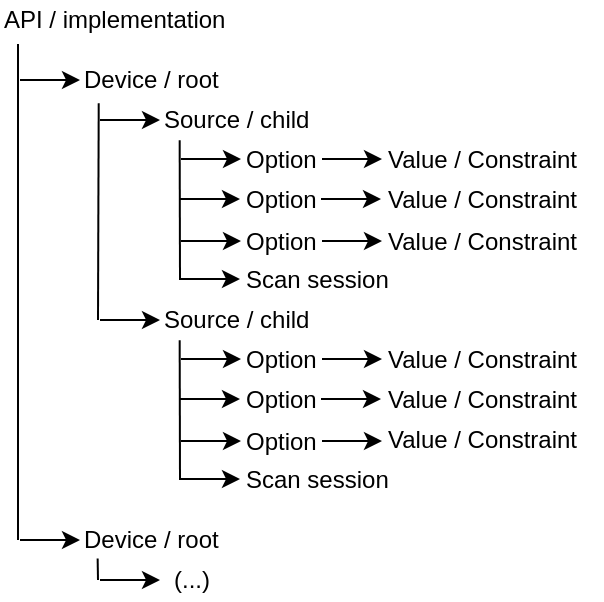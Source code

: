 <mxfile version="10.6.6" type="device"><diagram id="f0vwx-4kbCk1Pi6yzOz0" name="Page-1"><mxGraphModel dx="664" dy="447" grid="1" gridSize="10" guides="1" tooltips="1" connect="1" arrows="1" fold="1" page="1" pageScale="1" pageWidth="827" pageHeight="1169" math="0" shadow="0"><root><mxCell id="0"/><mxCell id="1" parent="0"/><mxCell id="w9GDrAM0QWK5YPHAI0nM-1" value="API / implementation" style="text;html=1;strokeColor=none;fillColor=none;align=left;verticalAlign=middle;whiteSpace=wrap;rounded=0;" vertex="1" parent="1"><mxGeometry x="80" y="20" width="150" height="20" as="geometry"/></mxCell><mxCell id="w9GDrAM0QWK5YPHAI0nM-2" value="" style="endArrow=none;html=1;" edge="1" parent="1"><mxGeometry width="50" height="50" relative="1" as="geometry"><mxPoint x="89" y="290" as="sourcePoint"/><mxPoint x="89" y="42" as="targetPoint"/></mxGeometry></mxCell><mxCell id="w9GDrAM0QWK5YPHAI0nM-3" value="" style="endArrow=classic;html=1;" edge="1" parent="1" target="w9GDrAM0QWK5YPHAI0nM-4"><mxGeometry width="50" height="50" relative="1" as="geometry"><mxPoint x="90" y="60" as="sourcePoint"/><mxPoint x="120" y="60" as="targetPoint"/></mxGeometry></mxCell><mxCell id="w9GDrAM0QWK5YPHAI0nM-4" value="Device / root" style="text;html=1;strokeColor=none;fillColor=none;align=left;verticalAlign=middle;whiteSpace=wrap;rounded=0;" vertex="1" parent="1"><mxGeometry x="120" y="50" width="90" height="20" as="geometry"/></mxCell><mxCell id="w9GDrAM0QWK5YPHAI0nM-5" value="" style="endArrow=none;html=1;entryX=0.104;entryY=1.079;entryDx=0;entryDy=0;entryPerimeter=0;" edge="1" parent="1" target="w9GDrAM0QWK5YPHAI0nM-4"><mxGeometry width="50" height="50" relative="1" as="geometry"><mxPoint x="129" y="180" as="sourcePoint"/><mxPoint x="70" y="310" as="targetPoint"/></mxGeometry></mxCell><mxCell id="w9GDrAM0QWK5YPHAI0nM-6" value="" style="endArrow=classic;html=1;" edge="1" parent="1"><mxGeometry width="50" height="50" relative="1" as="geometry"><mxPoint x="130" y="80" as="sourcePoint"/><mxPoint x="160" y="80" as="targetPoint"/></mxGeometry></mxCell><mxCell id="w9GDrAM0QWK5YPHAI0nM-7" value="Source / child" style="text;html=1;strokeColor=none;fillColor=none;align=left;verticalAlign=middle;whiteSpace=wrap;rounded=0;" vertex="1" parent="1"><mxGeometry x="160" y="70" width="90" height="20" as="geometry"/></mxCell><mxCell id="w9GDrAM0QWK5YPHAI0nM-10" value="" style="endArrow=none;html=1;entryX=0.104;entryY=1.079;entryDx=0;entryDy=0;entryPerimeter=0;" edge="1" parent="1"><mxGeometry width="50" height="50" relative="1" as="geometry"><mxPoint x="170" y="160" as="sourcePoint"/><mxPoint x="169.833" y="90.071" as="targetPoint"/></mxGeometry></mxCell><mxCell id="w9GDrAM0QWK5YPHAI0nM-11" value="" style="endArrow=classic;html=1;" edge="1" parent="1"><mxGeometry width="50" height="50" relative="1" as="geometry"><mxPoint x="170.5" y="99.5" as="sourcePoint"/><mxPoint x="200.5" y="99.5" as="targetPoint"/></mxGeometry></mxCell><mxCell id="w9GDrAM0QWK5YPHAI0nM-12" value="Option" style="text;html=1;strokeColor=none;fillColor=none;align=left;verticalAlign=middle;whiteSpace=wrap;rounded=0;" vertex="1" parent="1"><mxGeometry x="201" y="90" width="40" height="20" as="geometry"/></mxCell><mxCell id="w9GDrAM0QWK5YPHAI0nM-13" value="" style="endArrow=classic;html=1;" edge="1" parent="1"><mxGeometry width="50" height="50" relative="1" as="geometry"><mxPoint x="241" y="99.5" as="sourcePoint"/><mxPoint x="271" y="99.5" as="targetPoint"/></mxGeometry></mxCell><mxCell id="w9GDrAM0QWK5YPHAI0nM-14" value="Value / Constraint" style="text;html=1;strokeColor=none;fillColor=none;align=left;verticalAlign=middle;whiteSpace=wrap;rounded=0;" vertex="1" parent="1"><mxGeometry x="272" y="90" width="109" height="20" as="geometry"/></mxCell><mxCell id="w9GDrAM0QWK5YPHAI0nM-15" value="" style="endArrow=classic;html=1;" edge="1" parent="1"><mxGeometry width="50" height="50" relative="1" as="geometry"><mxPoint x="170" y="119.5" as="sourcePoint"/><mxPoint x="200" y="119.5" as="targetPoint"/></mxGeometry></mxCell><mxCell id="w9GDrAM0QWK5YPHAI0nM-16" value="Option" style="text;html=1;strokeColor=none;fillColor=none;align=left;verticalAlign=middle;whiteSpace=wrap;rounded=0;" vertex="1" parent="1"><mxGeometry x="200.5" y="110" width="40" height="20" as="geometry"/></mxCell><mxCell id="w9GDrAM0QWK5YPHAI0nM-17" value="" style="endArrow=classic;html=1;" edge="1" parent="1"><mxGeometry width="50" height="50" relative="1" as="geometry"><mxPoint x="240.5" y="119.5" as="sourcePoint"/><mxPoint x="270.5" y="119.5" as="targetPoint"/></mxGeometry></mxCell><mxCell id="w9GDrAM0QWK5YPHAI0nM-19" value="" style="endArrow=classic;html=1;" edge="1" parent="1"><mxGeometry width="50" height="50" relative="1" as="geometry"><mxPoint x="170.5" y="140.5" as="sourcePoint"/><mxPoint x="200.5" y="140.5" as="targetPoint"/></mxGeometry></mxCell><mxCell id="w9GDrAM0QWK5YPHAI0nM-20" value="Option" style="text;html=1;strokeColor=none;fillColor=none;align=left;verticalAlign=middle;whiteSpace=wrap;rounded=0;" vertex="1" parent="1"><mxGeometry x="201" y="131" width="40" height="20" as="geometry"/></mxCell><mxCell id="w9GDrAM0QWK5YPHAI0nM-21" value="" style="endArrow=classic;html=1;" edge="1" parent="1"><mxGeometry width="50" height="50" relative="1" as="geometry"><mxPoint x="241" y="140.5" as="sourcePoint"/><mxPoint x="271" y="140.5" as="targetPoint"/></mxGeometry></mxCell><mxCell id="w9GDrAM0QWK5YPHAI0nM-23" value="" style="endArrow=classic;html=1;" edge="1" parent="1"><mxGeometry width="50" height="50" relative="1" as="geometry"><mxPoint x="170" y="159.5" as="sourcePoint"/><mxPoint x="200" y="159.5" as="targetPoint"/></mxGeometry></mxCell><mxCell id="w9GDrAM0QWK5YPHAI0nM-24" value="Scan session" style="text;html=1;strokeColor=none;fillColor=none;align=left;verticalAlign=middle;whiteSpace=wrap;rounded=0;" vertex="1" parent="1"><mxGeometry x="201" y="150" width="89" height="20" as="geometry"/></mxCell><mxCell id="w9GDrAM0QWK5YPHAI0nM-27" value="" style="endArrow=classic;html=1;" edge="1" parent="1"><mxGeometry width="50" height="50" relative="1" as="geometry"><mxPoint x="130" y="180" as="sourcePoint"/><mxPoint x="160" y="180" as="targetPoint"/></mxGeometry></mxCell><mxCell id="w9GDrAM0QWK5YPHAI0nM-28" value="Source / child" style="text;html=1;strokeColor=none;fillColor=none;align=left;verticalAlign=middle;whiteSpace=wrap;rounded=0;" vertex="1" parent="1"><mxGeometry x="160" y="170" width="90" height="20" as="geometry"/></mxCell><mxCell id="w9GDrAM0QWK5YPHAI0nM-29" value="" style="endArrow=none;html=1;entryX=0.104;entryY=1.079;entryDx=0;entryDy=0;entryPerimeter=0;" edge="1" parent="1"><mxGeometry width="50" height="50" relative="1" as="geometry"><mxPoint x="170" y="260" as="sourcePoint"/><mxPoint x="169.833" y="190.071" as="targetPoint"/></mxGeometry></mxCell><mxCell id="w9GDrAM0QWK5YPHAI0nM-30" value="" style="endArrow=classic;html=1;" edge="1" parent="1"><mxGeometry width="50" height="50" relative="1" as="geometry"><mxPoint x="170.5" y="199.5" as="sourcePoint"/><mxPoint x="200.5" y="199.5" as="targetPoint"/></mxGeometry></mxCell><mxCell id="w9GDrAM0QWK5YPHAI0nM-31" value="Option" style="text;html=1;strokeColor=none;fillColor=none;align=left;verticalAlign=middle;whiteSpace=wrap;rounded=0;" vertex="1" parent="1"><mxGeometry x="201" y="190" width="40" height="20" as="geometry"/></mxCell><mxCell id="w9GDrAM0QWK5YPHAI0nM-32" value="" style="endArrow=classic;html=1;" edge="1" parent="1"><mxGeometry width="50" height="50" relative="1" as="geometry"><mxPoint x="241" y="199.5" as="sourcePoint"/><mxPoint x="271" y="199.5" as="targetPoint"/></mxGeometry></mxCell><mxCell id="w9GDrAM0QWK5YPHAI0nM-34" value="" style="endArrow=classic;html=1;" edge="1" parent="1"><mxGeometry width="50" height="50" relative="1" as="geometry"><mxPoint x="170" y="219.5" as="sourcePoint"/><mxPoint x="200" y="219.5" as="targetPoint"/></mxGeometry></mxCell><mxCell id="w9GDrAM0QWK5YPHAI0nM-35" value="Option" style="text;html=1;strokeColor=none;fillColor=none;align=left;verticalAlign=middle;whiteSpace=wrap;rounded=0;" vertex="1" parent="1"><mxGeometry x="200.5" y="210" width="40" height="20" as="geometry"/></mxCell><mxCell id="w9GDrAM0QWK5YPHAI0nM-36" value="" style="endArrow=classic;html=1;" edge="1" parent="1"><mxGeometry width="50" height="50" relative="1" as="geometry"><mxPoint x="240.5" y="219.5" as="sourcePoint"/><mxPoint x="270.5" y="219.5" as="targetPoint"/></mxGeometry></mxCell><mxCell id="w9GDrAM0QWK5YPHAI0nM-38" value="" style="endArrow=classic;html=1;" edge="1" parent="1"><mxGeometry width="50" height="50" relative="1" as="geometry"><mxPoint x="170.5" y="240.5" as="sourcePoint"/><mxPoint x="200.5" y="240.5" as="targetPoint"/></mxGeometry></mxCell><mxCell id="w9GDrAM0QWK5YPHAI0nM-39" value="Option" style="text;html=1;strokeColor=none;fillColor=none;align=left;verticalAlign=middle;whiteSpace=wrap;rounded=0;" vertex="1" parent="1"><mxGeometry x="201" y="231" width="40" height="20" as="geometry"/></mxCell><mxCell id="w9GDrAM0QWK5YPHAI0nM-40" value="" style="endArrow=classic;html=1;" edge="1" parent="1"><mxGeometry width="50" height="50" relative="1" as="geometry"><mxPoint x="241" y="240.5" as="sourcePoint"/><mxPoint x="271" y="240.5" as="targetPoint"/></mxGeometry></mxCell><mxCell id="w9GDrAM0QWK5YPHAI0nM-42" value="" style="endArrow=classic;html=1;" edge="1" parent="1"><mxGeometry width="50" height="50" relative="1" as="geometry"><mxPoint x="170" y="259.5" as="sourcePoint"/><mxPoint x="200" y="259.5" as="targetPoint"/></mxGeometry></mxCell><mxCell id="w9GDrAM0QWK5YPHAI0nM-43" value="Scan session" style="text;html=1;strokeColor=none;fillColor=none;align=left;verticalAlign=middle;whiteSpace=wrap;rounded=0;" vertex="1" parent="1"><mxGeometry x="201" y="250" width="89" height="20" as="geometry"/></mxCell><mxCell id="w9GDrAM0QWK5YPHAI0nM-45" value="Value / Constraint" style="text;html=1;strokeColor=none;fillColor=none;align=left;verticalAlign=middle;whiteSpace=wrap;rounded=0;" vertex="1" parent="1"><mxGeometry x="272" y="110" width="109" height="20" as="geometry"/></mxCell><mxCell id="w9GDrAM0QWK5YPHAI0nM-46" value="Value / Constraint" style="text;html=1;strokeColor=none;fillColor=none;align=left;verticalAlign=middle;whiteSpace=wrap;rounded=0;" vertex="1" parent="1"><mxGeometry x="272" y="131" width="109" height="20" as="geometry"/></mxCell><mxCell id="w9GDrAM0QWK5YPHAI0nM-47" value="Value / Constraint" style="text;html=1;strokeColor=none;fillColor=none;align=left;verticalAlign=middle;whiteSpace=wrap;rounded=0;" vertex="1" parent="1"><mxGeometry x="272" y="190" width="109" height="20" as="geometry"/></mxCell><mxCell id="w9GDrAM0QWK5YPHAI0nM-48" value="Value / Constraint" style="text;html=1;strokeColor=none;fillColor=none;align=left;verticalAlign=middle;whiteSpace=wrap;rounded=0;" vertex="1" parent="1"><mxGeometry x="272" y="210" width="109" height="20" as="geometry"/></mxCell><mxCell id="w9GDrAM0QWK5YPHAI0nM-49" value="Value / Constraint" style="text;html=1;strokeColor=none;fillColor=none;align=left;verticalAlign=middle;whiteSpace=wrap;rounded=0;" vertex="1" parent="1"><mxGeometry x="272" y="230" width="109" height="20" as="geometry"/></mxCell><mxCell id="w9GDrAM0QWK5YPHAI0nM-51" value="" style="endArrow=classic;html=1;" edge="1" parent="1" target="w9GDrAM0QWK5YPHAI0nM-52"><mxGeometry width="50" height="50" relative="1" as="geometry"><mxPoint x="90" y="290" as="sourcePoint"/><mxPoint x="120" y="290" as="targetPoint"/></mxGeometry></mxCell><mxCell id="w9GDrAM0QWK5YPHAI0nM-52" value="Device / root" style="text;html=1;strokeColor=none;fillColor=none;align=left;verticalAlign=middle;whiteSpace=wrap;rounded=0;" vertex="1" parent="1"><mxGeometry x="120" y="280" width="90" height="20" as="geometry"/></mxCell><mxCell id="w9GDrAM0QWK5YPHAI0nM-53" value="" style="endArrow=none;html=1;entryX=0.098;entryY=0.96;entryDx=0;entryDy=0;entryPerimeter=0;" edge="1" parent="1" target="w9GDrAM0QWK5YPHAI0nM-52"><mxGeometry width="50" height="50" relative="1" as="geometry"><mxPoint x="129" y="310" as="sourcePoint"/><mxPoint x="70" y="320" as="targetPoint"/></mxGeometry></mxCell><mxCell id="w9GDrAM0QWK5YPHAI0nM-54" value="" style="endArrow=classic;html=1;" edge="1" parent="1"><mxGeometry width="50" height="50" relative="1" as="geometry"><mxPoint x="130" y="310" as="sourcePoint"/><mxPoint x="160" y="310" as="targetPoint"/></mxGeometry></mxCell><mxCell id="w9GDrAM0QWK5YPHAI0nM-55" value="&lt;div style=&quot;text-align: left&quot;&gt;&lt;span&gt;(...)&lt;/span&gt;&lt;/div&gt;" style="text;html=1;strokeColor=none;fillColor=none;align=left;verticalAlign=middle;whiteSpace=wrap;rounded=0;" vertex="1" parent="1"><mxGeometry x="165" y="300" width="40" height="20" as="geometry"/></mxCell></root></mxGraphModel></diagram></mxfile>